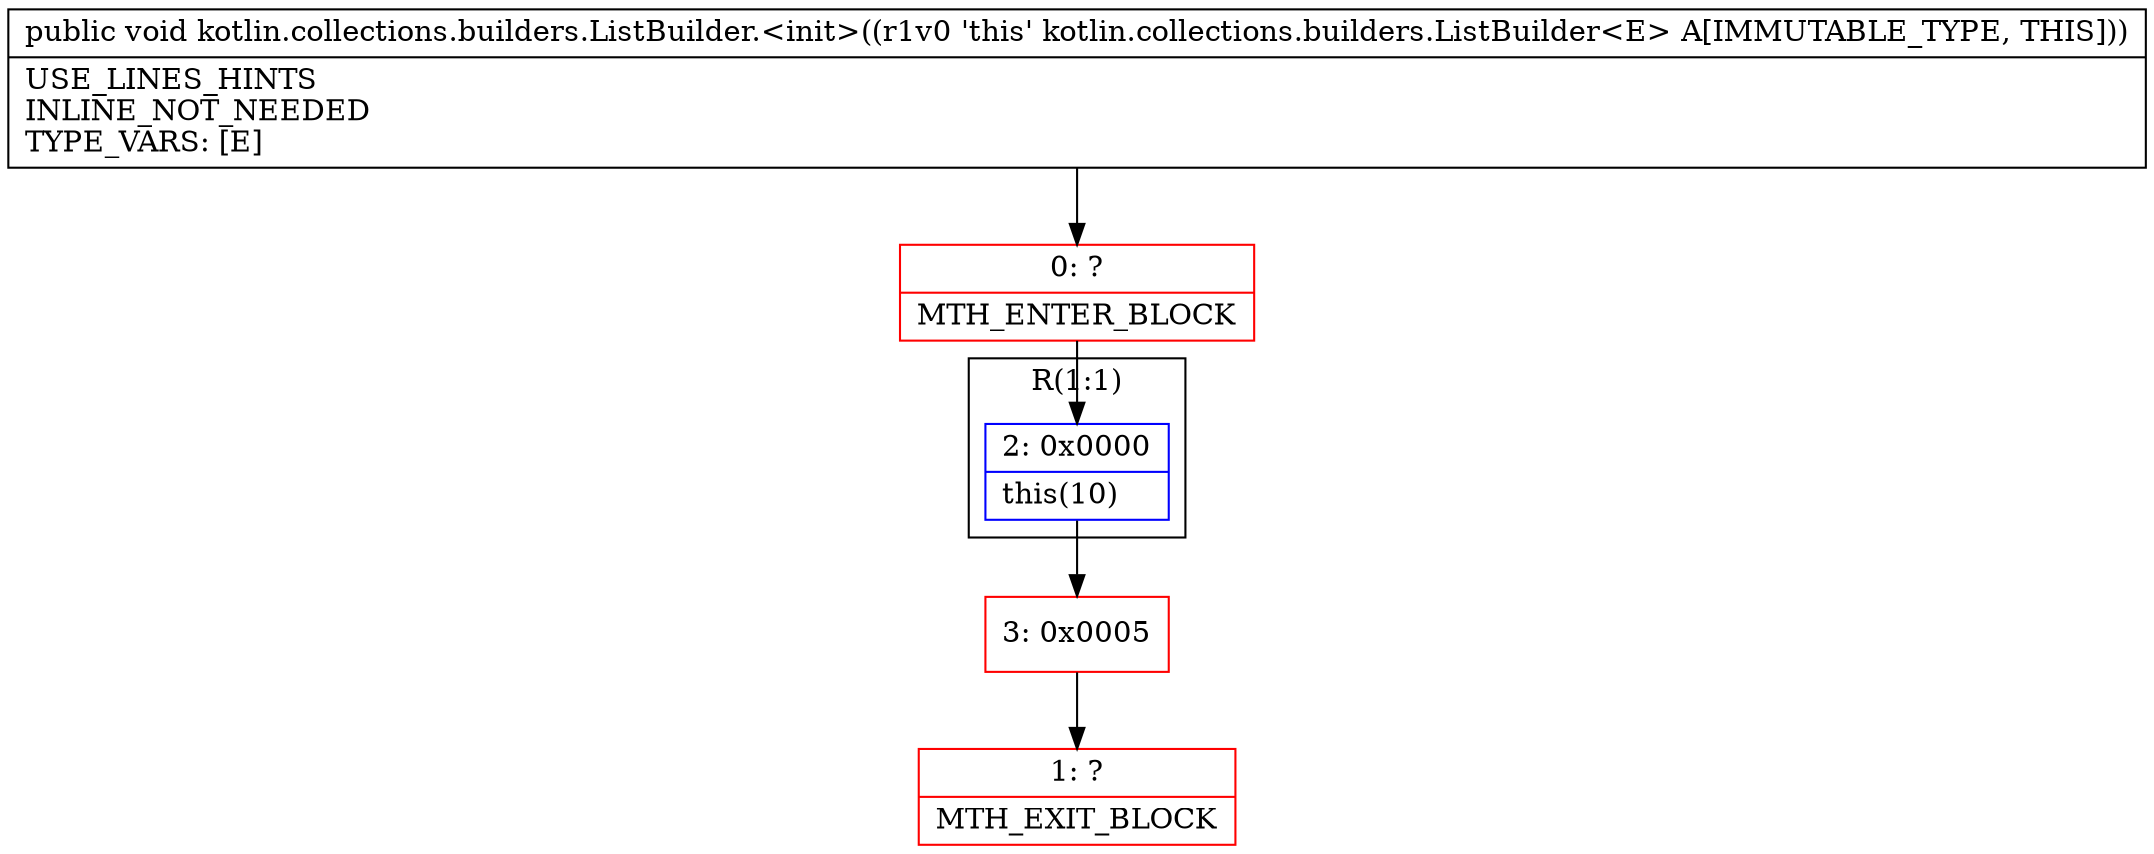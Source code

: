 digraph "CFG forkotlin.collections.builders.ListBuilder.\<init\>()V" {
subgraph cluster_Region_542450598 {
label = "R(1:1)";
node [shape=record,color=blue];
Node_2 [shape=record,label="{2\:\ 0x0000|this(10)\l}"];
}
Node_0 [shape=record,color=red,label="{0\:\ ?|MTH_ENTER_BLOCK\l}"];
Node_3 [shape=record,color=red,label="{3\:\ 0x0005}"];
Node_1 [shape=record,color=red,label="{1\:\ ?|MTH_EXIT_BLOCK\l}"];
MethodNode[shape=record,label="{public void kotlin.collections.builders.ListBuilder.\<init\>((r1v0 'this' kotlin.collections.builders.ListBuilder\<E\> A[IMMUTABLE_TYPE, THIS]))  | USE_LINES_HINTS\lINLINE_NOT_NEEDED\lTYPE_VARS: [E]\l}"];
MethodNode -> Node_0;Node_2 -> Node_3;
Node_0 -> Node_2;
Node_3 -> Node_1;
}

